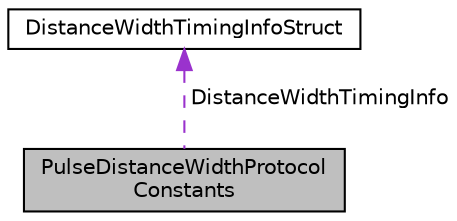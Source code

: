 digraph "PulseDistanceWidthProtocolConstants"
{
 // LATEX_PDF_SIZE
  edge [fontname="Helvetica",fontsize="10",labelfontname="Helvetica",labelfontsize="10"];
  node [fontname="Helvetica",fontsize="10",shape=record];
  Node1 [label="PulseDistanceWidthProtocol\lConstants",height=0.2,width=0.4,color="black", fillcolor="grey75", style="filled", fontcolor="black",tooltip=" "];
  Node2 -> Node1 [dir="back",color="darkorchid3",fontsize="10",style="dashed",label=" DistanceWidthTimingInfo" ,fontname="Helvetica"];
  Node2 [label="DistanceWidthTimingInfoStruct",height=0.2,width=0.4,color="black", fillcolor="white", style="filled",URL="$structDistanceWidthTimingInfoStruct.html",tooltip=" "];
}
